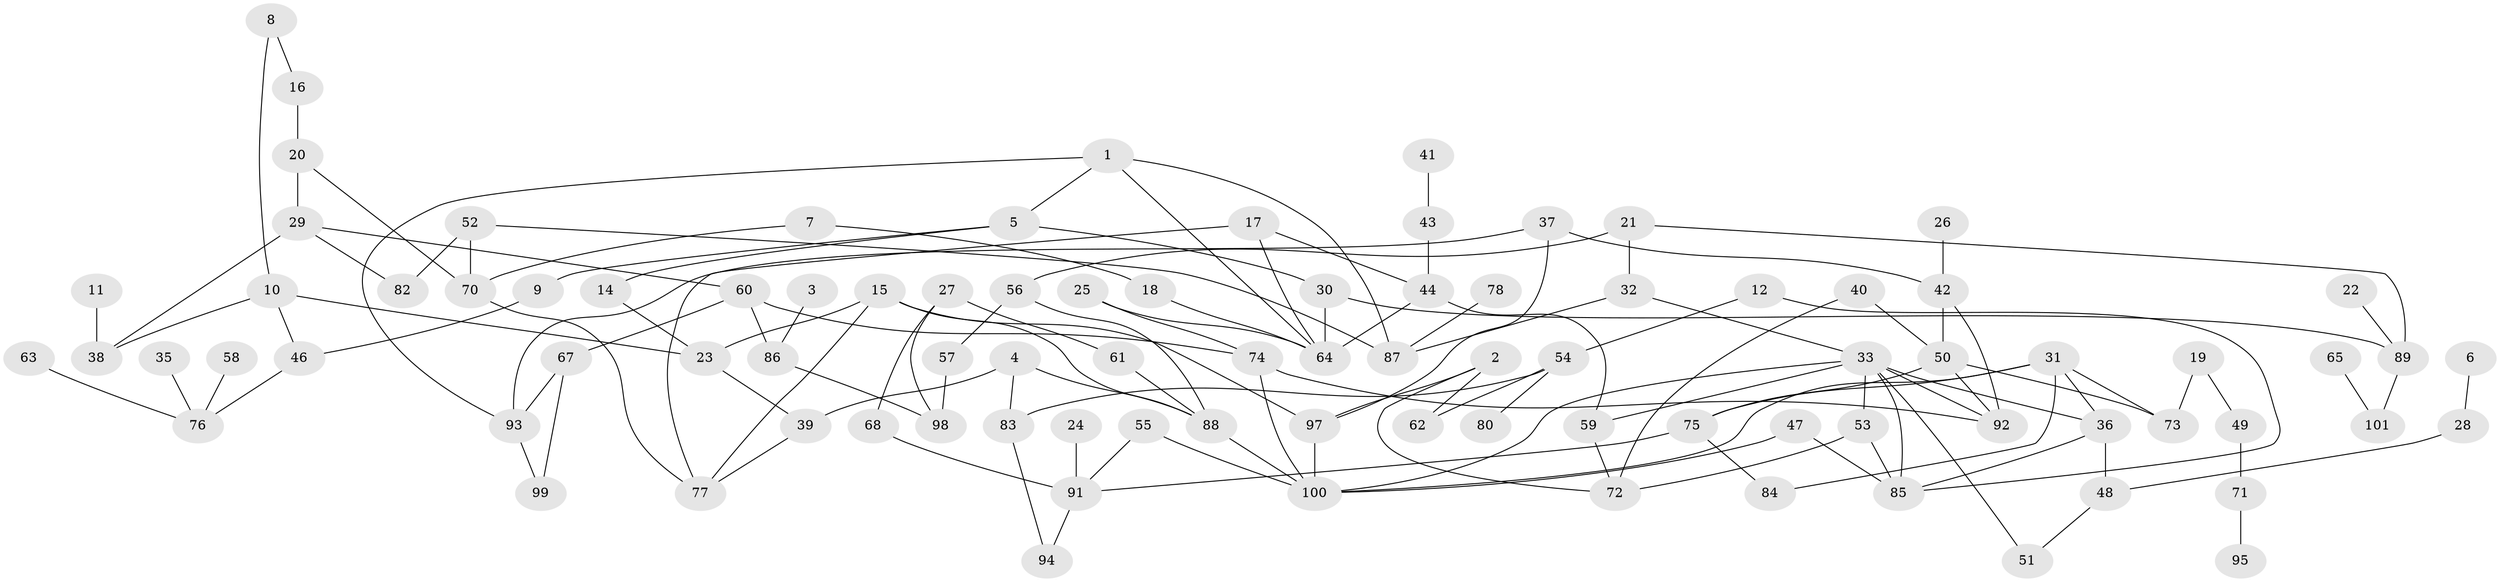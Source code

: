 // original degree distribution, {3: 0.1958041958041958, 4: 0.16083916083916083, 1: 0.23776223776223776, 2: 0.26573426573426573, 5: 0.055944055944055944, 6: 0.027972027972027972, 0: 0.055944055944055944}
// Generated by graph-tools (version 1.1) at 2025/35/03/04/25 23:35:56]
// undirected, 92 vertices, 133 edges
graph export_dot {
  node [color=gray90,style=filled];
  1;
  2;
  3;
  4;
  5;
  6;
  7;
  8;
  9;
  10;
  11;
  12;
  14;
  15;
  16;
  17;
  18;
  19;
  20;
  21;
  22;
  23;
  24;
  25;
  26;
  27;
  28;
  29;
  30;
  31;
  32;
  33;
  35;
  36;
  37;
  38;
  39;
  40;
  41;
  42;
  43;
  44;
  46;
  47;
  48;
  49;
  50;
  51;
  52;
  53;
  54;
  55;
  56;
  57;
  58;
  59;
  60;
  61;
  62;
  63;
  64;
  65;
  67;
  68;
  70;
  71;
  72;
  73;
  74;
  75;
  76;
  77;
  78;
  80;
  82;
  83;
  84;
  85;
  86;
  87;
  88;
  89;
  91;
  92;
  93;
  94;
  95;
  97;
  98;
  99;
  100;
  101;
  1 -- 5 [weight=1.0];
  1 -- 64 [weight=1.0];
  1 -- 87 [weight=1.0];
  1 -- 93 [weight=1.0];
  2 -- 62 [weight=1.0];
  2 -- 72 [weight=1.0];
  2 -- 97 [weight=1.0];
  3 -- 86 [weight=1.0];
  4 -- 39 [weight=1.0];
  4 -- 83 [weight=1.0];
  4 -- 88 [weight=1.0];
  5 -- 9 [weight=1.0];
  5 -- 14 [weight=1.0];
  5 -- 30 [weight=1.0];
  6 -- 28 [weight=1.0];
  7 -- 18 [weight=1.0];
  7 -- 70 [weight=1.0];
  8 -- 10 [weight=1.0];
  8 -- 16 [weight=1.0];
  9 -- 46 [weight=1.0];
  10 -- 23 [weight=1.0];
  10 -- 38 [weight=1.0];
  10 -- 46 [weight=1.0];
  11 -- 38 [weight=1.0];
  12 -- 54 [weight=1.0];
  12 -- 85 [weight=1.0];
  14 -- 23 [weight=1.0];
  15 -- 23 [weight=1.0];
  15 -- 77 [weight=1.0];
  15 -- 88 [weight=1.0];
  15 -- 97 [weight=1.0];
  16 -- 20 [weight=1.0];
  17 -- 44 [weight=1.0];
  17 -- 64 [weight=1.0];
  17 -- 77 [weight=1.0];
  18 -- 64 [weight=1.0];
  19 -- 49 [weight=1.0];
  19 -- 73 [weight=1.0];
  20 -- 29 [weight=1.0];
  20 -- 70 [weight=1.0];
  21 -- 32 [weight=1.0];
  21 -- 56 [weight=1.0];
  21 -- 89 [weight=1.0];
  22 -- 89 [weight=1.0];
  23 -- 39 [weight=1.0];
  24 -- 91 [weight=1.0];
  25 -- 64 [weight=1.0];
  25 -- 74 [weight=1.0];
  26 -- 42 [weight=1.0];
  27 -- 61 [weight=1.0];
  27 -- 68 [weight=1.0];
  27 -- 98 [weight=1.0];
  28 -- 48 [weight=1.0];
  29 -- 38 [weight=1.0];
  29 -- 60 [weight=1.0];
  29 -- 82 [weight=1.0];
  30 -- 64 [weight=1.0];
  30 -- 89 [weight=1.0];
  31 -- 36 [weight=1.0];
  31 -- 73 [weight=1.0];
  31 -- 75 [weight=1.0];
  31 -- 84 [weight=1.0];
  31 -- 100 [weight=1.0];
  32 -- 33 [weight=1.0];
  32 -- 87 [weight=1.0];
  33 -- 36 [weight=1.0];
  33 -- 51 [weight=1.0];
  33 -- 53 [weight=1.0];
  33 -- 59 [weight=1.0];
  33 -- 85 [weight=1.0];
  33 -- 92 [weight=1.0];
  33 -- 100 [weight=1.0];
  35 -- 76 [weight=1.0];
  36 -- 48 [weight=1.0];
  36 -- 85 [weight=1.0];
  37 -- 42 [weight=1.0];
  37 -- 93 [weight=1.0];
  37 -- 97 [weight=1.0];
  39 -- 77 [weight=1.0];
  40 -- 50 [weight=1.0];
  40 -- 72 [weight=1.0];
  41 -- 43 [weight=1.0];
  42 -- 50 [weight=1.0];
  42 -- 92 [weight=1.0];
  43 -- 44 [weight=1.0];
  44 -- 59 [weight=1.0];
  44 -- 64 [weight=1.0];
  46 -- 76 [weight=1.0];
  47 -- 85 [weight=1.0];
  47 -- 100 [weight=1.0];
  48 -- 51 [weight=1.0];
  49 -- 71 [weight=1.0];
  50 -- 73 [weight=1.0];
  50 -- 75 [weight=1.0];
  50 -- 92 [weight=1.0];
  52 -- 70 [weight=1.0];
  52 -- 82 [weight=1.0];
  52 -- 87 [weight=1.0];
  53 -- 72 [weight=1.0];
  53 -- 85 [weight=1.0];
  54 -- 62 [weight=1.0];
  54 -- 80 [weight=1.0];
  54 -- 83 [weight=1.0];
  55 -- 91 [weight=1.0];
  55 -- 100 [weight=1.0];
  56 -- 57 [weight=1.0];
  56 -- 88 [weight=1.0];
  57 -- 98 [weight=1.0];
  58 -- 76 [weight=1.0];
  59 -- 72 [weight=1.0];
  60 -- 67 [weight=1.0];
  60 -- 74 [weight=1.0];
  60 -- 86 [weight=1.0];
  61 -- 88 [weight=1.0];
  63 -- 76 [weight=1.0];
  65 -- 101 [weight=1.0];
  67 -- 93 [weight=1.0];
  67 -- 99 [weight=1.0];
  68 -- 91 [weight=1.0];
  70 -- 77 [weight=1.0];
  71 -- 95 [weight=1.0];
  74 -- 92 [weight=1.0];
  74 -- 100 [weight=1.0];
  75 -- 84 [weight=1.0];
  75 -- 91 [weight=1.0];
  78 -- 87 [weight=1.0];
  83 -- 94 [weight=1.0];
  86 -- 98 [weight=1.0];
  88 -- 100 [weight=1.0];
  89 -- 101 [weight=1.0];
  91 -- 94 [weight=1.0];
  93 -- 99 [weight=1.0];
  97 -- 100 [weight=1.0];
}
